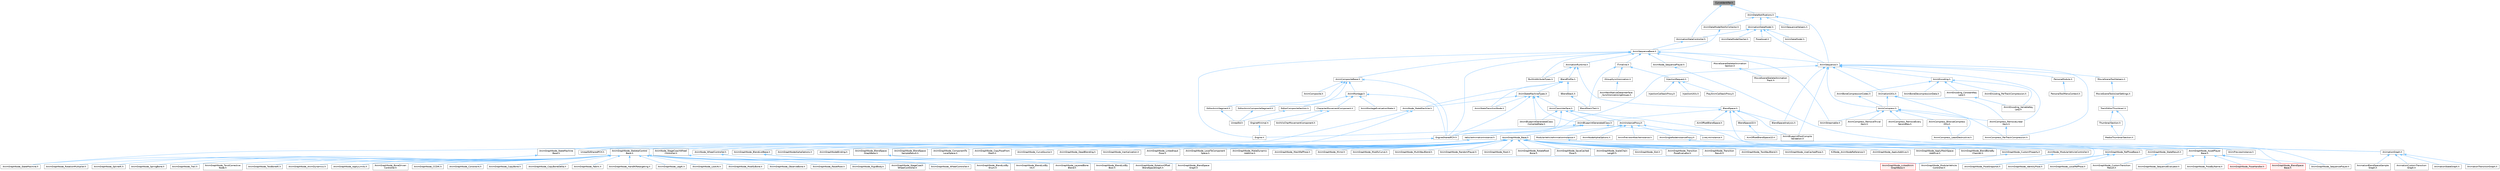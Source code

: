 digraph "CurveIdentifier.h"
{
 // INTERACTIVE_SVG=YES
 // LATEX_PDF_SIZE
  bgcolor="transparent";
  edge [fontname=Helvetica,fontsize=10,labelfontname=Helvetica,labelfontsize=10];
  node [fontname=Helvetica,fontsize=10,shape=box,height=0.2,width=0.4];
  Node1 [id="Node000001",label="CurveIdentifier.h",height=0.2,width=0.4,color="gray40", fillcolor="grey60", style="filled", fontcolor="black",tooltip=" "];
  Node1 -> Node2 [id="edge1_Node000001_Node000002",dir="back",color="steelblue1",style="solid",tooltip=" "];
  Node2 [id="Node000002",label="AnimDataNotifications.h",height=0.2,width=0.4,color="grey40", fillcolor="white", style="filled",URL="$df/dfa/AnimDataNotifications_8h.html",tooltip=" "];
  Node2 -> Node3 [id="edge2_Node000002_Node000003",dir="back",color="steelblue1",style="solid",tooltip=" "];
  Node3 [id="Node000003",label="AnimDataModelNotifyCollector.h",height=0.2,width=0.4,color="grey40", fillcolor="white", style="filled",URL="$dc/d99/AnimDataModelNotifyCollector_8h.html",tooltip=" "];
  Node3 -> Node4 [id="edge3_Node000003_Node000004",dir="back",color="steelblue1",style="solid",tooltip=" "];
  Node4 [id="Node000004",label="AnimSequenceBase.h",height=0.2,width=0.4,color="grey40", fillcolor="white", style="filled",URL="$db/d58/AnimSequenceBase_8h.html",tooltip=" "];
  Node4 -> Node5 [id="edge4_Node000004_Node000005",dir="back",color="steelblue1",style="solid",tooltip=" "];
  Node5 [id="Node000005",label="AnimCompositeBase.h",height=0.2,width=0.4,color="grey40", fillcolor="white", style="filled",URL="$de/dc9/AnimCompositeBase_8h.html",tooltip=" "];
  Node5 -> Node6 [id="edge5_Node000005_Node000006",dir="back",color="steelblue1",style="solid",tooltip=" "];
  Node6 [id="Node000006",label="AnimComposite.h",height=0.2,width=0.4,color="grey40", fillcolor="white", style="filled",URL="$d9/d4e/AnimComposite_8h.html",tooltip=" "];
  Node5 -> Node7 [id="edge6_Node000005_Node000007",dir="back",color="steelblue1",style="solid",tooltip=" "];
  Node7 [id="Node000007",label="AnimMontage.h",height=0.2,width=0.4,color="grey40", fillcolor="white", style="filled",URL="$d2/da0/AnimMontage_8h.html",tooltip=" "];
  Node7 -> Node8 [id="edge7_Node000007_Node000008",dir="back",color="steelblue1",style="solid",tooltip=" "];
  Node8 [id="Node000008",label="AnimMontageEvaluationState.h",height=0.2,width=0.4,color="grey40", fillcolor="white", style="filled",URL="$df/d9b/AnimMontageEvaluationState_8h.html",tooltip=" "];
  Node7 -> Node9 [id="edge8_Node000007_Node000009",dir="back",color="steelblue1",style="solid",tooltip=" "];
  Node9 [id="Node000009",label="CharacterMovementComponent.h",height=0.2,width=0.4,color="grey40", fillcolor="white", style="filled",URL="$d8/d84/CharacterMovementComponent_8h.html",tooltip=" "];
  Node9 -> Node10 [id="edge9_Node000009_Node000010",dir="back",color="steelblue1",style="solid",tooltip=" "];
  Node10 [id="Node000010",label="ArchVisCharMovementComponent.h",height=0.2,width=0.4,color="grey40", fillcolor="white", style="filled",URL="$db/dfd/ArchVisCharMovementComponent_8h.html",tooltip=" "];
  Node9 -> Node11 [id="edge10_Node000009_Node000011",dir="back",color="steelblue1",style="solid",tooltip=" "];
  Node11 [id="Node000011",label="EngineMinimal.h",height=0.2,width=0.4,color="grey40", fillcolor="white", style="filled",URL="$d0/d2c/EngineMinimal_8h.html",tooltip=" "];
  Node11 -> Node12 [id="edge11_Node000011_Node000012",dir="back",color="steelblue1",style="solid",tooltip=" "];
  Node12 [id="Node000012",label="Engine.h",height=0.2,width=0.4,color="grey40", fillcolor="white", style="filled",URL="$d1/d34/Public_2Engine_8h.html",tooltip=" "];
  Node7 -> Node13 [id="edge12_Node000007_Node000013",dir="back",color="steelblue1",style="solid",tooltip=" "];
  Node13 [id="Node000013",label="EditorCompositeSection.h",height=0.2,width=0.4,color="grey40", fillcolor="white", style="filled",URL="$d6/d7f/EditorCompositeSection_8h.html",tooltip=" "];
  Node13 -> Node14 [id="edge13_Node000013_Node000014",dir="back",color="steelblue1",style="solid",tooltip=" "];
  Node14 [id="Node000014",label="UnrealEd.h",height=0.2,width=0.4,color="grey40", fillcolor="white", style="filled",URL="$d2/d5f/UnrealEd_8h.html",tooltip=" "];
  Node7 -> Node15 [id="edge14_Node000007_Node000015",dir="back",color="steelblue1",style="solid",tooltip=" "];
  Node15 [id="Node000015",label="EngineSharedPCH.h",height=0.2,width=0.4,color="grey40", fillcolor="white", style="filled",URL="$dc/dbb/EngineSharedPCH_8h.html",tooltip=" "];
  Node15 -> Node16 [id="edge15_Node000015_Node000016",dir="back",color="steelblue1",style="solid",tooltip=" "];
  Node16 [id="Node000016",label="UnrealEdSharedPCH.h",height=0.2,width=0.4,color="grey40", fillcolor="white", style="filled",URL="$d1/de6/UnrealEdSharedPCH_8h.html",tooltip=" "];
  Node5 -> Node17 [id="edge16_Node000005_Node000017",dir="back",color="steelblue1",style="solid",tooltip=" "];
  Node17 [id="Node000017",label="EditorAnimCompositeSegment.h",height=0.2,width=0.4,color="grey40", fillcolor="white", style="filled",URL="$d1/d66/EditorAnimCompositeSegment_8h.html",tooltip=" "];
  Node17 -> Node14 [id="edge17_Node000017_Node000014",dir="back",color="steelblue1",style="solid",tooltip=" "];
  Node5 -> Node18 [id="edge18_Node000005_Node000018",dir="back",color="steelblue1",style="solid",tooltip=" "];
  Node18 [id="Node000018",label="EditorAnimSegment.h",height=0.2,width=0.4,color="grey40", fillcolor="white", style="filled",URL="$d1/d6d/EditorAnimSegment_8h.html",tooltip=" "];
  Node18 -> Node14 [id="edge19_Node000018_Node000014",dir="back",color="steelblue1",style="solid",tooltip=" "];
  Node5 -> Node15 [id="edge20_Node000005_Node000015",dir="back",color="steelblue1",style="solid",tooltip=" "];
  Node4 -> Node19 [id="edge21_Node000004_Node000019",dir="back",color="steelblue1",style="solid",tooltip=" "];
  Node19 [id="Node000019",label="AnimNode_SequencePlayer.h",height=0.2,width=0.4,color="grey40", fillcolor="white", style="filled",URL="$d6/d7e/AnimNode__SequencePlayer_8h.html",tooltip=" "];
  Node19 -> Node20 [id="edge22_Node000019_Node000020",dir="back",color="steelblue1",style="solid",tooltip=" "];
  Node20 [id="Node000020",label="AnimGraphNode_SequencePlayer.h",height=0.2,width=0.4,color="grey40", fillcolor="white", style="filled",URL="$d2/d91/AnimGraphNode__SequencePlayer_8h.html",tooltip=" "];
  Node4 -> Node21 [id="edge23_Node000004_Node000021",dir="back",color="steelblue1",style="solid",tooltip=" "];
  Node21 [id="Node000021",label="AnimSequence.h",height=0.2,width=0.4,color="grey40", fillcolor="white", style="filled",URL="$d0/d8a/AnimSequence_8h.html",tooltip=" "];
  Node21 -> Node22 [id="edge24_Node000021_Node000022",dir="back",color="steelblue1",style="solid",tooltip=" "];
  Node22 [id="Node000022",label="AnimBlueprintPostCompile\lValidation.h",height=0.2,width=0.4,color="grey40", fillcolor="white", style="filled",URL="$de/d1b/AnimBlueprintPostCompileValidation_8h.html",tooltip=" "];
  Node21 -> Node23 [id="edge25_Node000021_Node000023",dir="back",color="steelblue1",style="solid",tooltip=" "];
  Node23 [id="Node000023",label="AnimCompress.h",height=0.2,width=0.4,color="grey40", fillcolor="white", style="filled",URL="$dd/d6d/AnimCompress_8h.html",tooltip=" "];
  Node23 -> Node24 [id="edge26_Node000023_Node000024",dir="back",color="steelblue1",style="solid",tooltip=" "];
  Node24 [id="Node000024",label="AnimCompress_BitwiseCompress\lOnly.h",height=0.2,width=0.4,color="grey40", fillcolor="white", style="filled",URL="$df/dd5/AnimCompress__BitwiseCompressOnly_8h.html",tooltip=" "];
  Node24 -> Node25 [id="edge27_Node000024_Node000025",dir="back",color="steelblue1",style="solid",tooltip=" "];
  Node25 [id="Node000025",label="AnimCompress_LeastDestructive.h",height=0.2,width=0.4,color="grey40", fillcolor="white", style="filled",URL="$da/d93/AnimCompress__LeastDestructive_8h.html",tooltip=" "];
  Node23 -> Node25 [id="edge28_Node000023_Node000025",dir="back",color="steelblue1",style="solid",tooltip=" "];
  Node23 -> Node26 [id="edge29_Node000023_Node000026",dir="back",color="steelblue1",style="solid",tooltip=" "];
  Node26 [id="Node000026",label="AnimCompress_RemoveEvery\lSecondKey.h",height=0.2,width=0.4,color="grey40", fillcolor="white", style="filled",URL="$d6/dc2/AnimCompress__RemoveEverySecondKey_8h.html",tooltip=" "];
  Node23 -> Node27 [id="edge30_Node000023_Node000027",dir="back",color="steelblue1",style="solid",tooltip=" "];
  Node27 [id="Node000027",label="AnimCompress_RemoveLinear\lKeys.h",height=0.2,width=0.4,color="grey40", fillcolor="white", style="filled",URL="$d1/d0a/AnimCompress__RemoveLinearKeys_8h.html",tooltip=" "];
  Node27 -> Node28 [id="edge31_Node000027_Node000028",dir="back",color="steelblue1",style="solid",tooltip=" "];
  Node28 [id="Node000028",label="AnimCompress_PerTrackCompression.h",height=0.2,width=0.4,color="grey40", fillcolor="white", style="filled",URL="$d1/d22/AnimCompress__PerTrackCompression_8h.html",tooltip=" "];
  Node23 -> Node29 [id="edge32_Node000023_Node000029",dir="back",color="steelblue1",style="solid",tooltip=" "];
  Node29 [id="Node000029",label="AnimCompress_RemoveTrivial\lKeys.h",height=0.2,width=0.4,color="grey40", fillcolor="white", style="filled",URL="$d0/d60/AnimCompress__RemoveTrivialKeys_8h.html",tooltip=" "];
  Node23 -> Node30 [id="edge33_Node000023_Node000030",dir="back",color="steelblue1",style="solid",tooltip=" "];
  Node30 [id="Node000030",label="AnimStreamable.h",height=0.2,width=0.4,color="grey40", fillcolor="white", style="filled",URL="$d1/d46/AnimStreamable_8h.html",tooltip=" "];
  Node21 -> Node28 [id="edge34_Node000021_Node000028",dir="back",color="steelblue1",style="solid",tooltip=" "];
  Node21 -> Node27 [id="edge35_Node000021_Node000027",dir="back",color="steelblue1",style="solid",tooltip=" "];
  Node21 -> Node31 [id="edge36_Node000021_Node000031",dir="back",color="steelblue1",style="solid",tooltip=" "];
  Node31 [id="Node000031",label="AnimEncoding.h",height=0.2,width=0.4,color="grey40", fillcolor="white", style="filled",URL="$d9/dfd/AnimEncoding_8h.html",tooltip=" "];
  Node31 -> Node32 [id="edge37_Node000031_Node000032",dir="back",color="steelblue1",style="solid",tooltip=" "];
  Node32 [id="Node000032",label="AnimBoneCompressionCodec.h",height=0.2,width=0.4,color="grey40", fillcolor="white", style="filled",URL="$dd/dc3/AnimBoneCompressionCodec_8h.html",tooltip=" "];
  Node32 -> Node23 [id="edge38_Node000032_Node000023",dir="back",color="steelblue1",style="solid",tooltip=" "];
  Node31 -> Node33 [id="edge39_Node000031_Node000033",dir="back",color="steelblue1",style="solid",tooltip=" "];
  Node33 [id="Node000033",label="AnimBoneDecompressionData.h",height=0.2,width=0.4,color="grey40", fillcolor="white", style="filled",URL="$d9/d92/AnimBoneDecompressionData_8h.html",tooltip=" "];
  Node31 -> Node34 [id="edge40_Node000031_Node000034",dir="back",color="steelblue1",style="solid",tooltip=" "];
  Node34 [id="Node000034",label="AnimEncoding_ConstantKey\lLerp.h",height=0.2,width=0.4,color="grey40", fillcolor="white", style="filled",URL="$d8/d74/AnimEncoding__ConstantKeyLerp_8h.html",tooltip=" "];
  Node34 -> Node35 [id="edge41_Node000034_Node000035",dir="back",color="steelblue1",style="solid",tooltip=" "];
  Node35 [id="Node000035",label="AnimEncoding_VariableKey\lLerp.h",height=0.2,width=0.4,color="grey40", fillcolor="white", style="filled",URL="$d7/d4b/AnimEncoding__VariableKeyLerp_8h.html",tooltip=" "];
  Node31 -> Node36 [id="edge42_Node000031_Node000036",dir="back",color="steelblue1",style="solid",tooltip=" "];
  Node36 [id="Node000036",label="AnimEncoding_PerTrackCompression.h",height=0.2,width=0.4,color="grey40", fillcolor="white", style="filled",URL="$dc/d27/AnimEncoding__PerTrackCompression_8h.html",tooltip=" "];
  Node31 -> Node35 [id="edge43_Node000031_Node000035",dir="back",color="steelblue1",style="solid",tooltip=" "];
  Node21 -> Node37 [id="edge44_Node000021_Node000037",dir="back",color="steelblue1",style="solid",tooltip=" "];
  Node37 [id="Node000037",label="AnimationUtils.h",height=0.2,width=0.4,color="grey40", fillcolor="white", style="filled",URL="$d6/db6/AnimationUtils_8h.html",tooltip=" "];
  Node37 -> Node23 [id="edge45_Node000037_Node000023",dir="back",color="steelblue1",style="solid",tooltip=" "];
  Node37 -> Node28 [id="edge46_Node000037_Node000028",dir="back",color="steelblue1",style="solid",tooltip=" "];
  Node37 -> Node27 [id="edge47_Node000037_Node000027",dir="back",color="steelblue1",style="solid",tooltip=" "];
  Node21 -> Node38 [id="edge48_Node000021_Node000038",dir="back",color="steelblue1",style="solid",tooltip=" "];
  Node38 [id="Node000038",label="BlendSpaceAnalysis.h",height=0.2,width=0.4,color="grey40", fillcolor="white", style="filled",URL="$d7/daf/BlendSpaceAnalysis_8h.html",tooltip=" "];
  Node21 -> Node15 [id="edge49_Node000021_Node000015",dir="back",color="steelblue1",style="solid",tooltip=" "];
  Node21 -> Node39 [id="edge50_Node000021_Node000039",dir="back",color="steelblue1",style="solid",tooltip=" "];
  Node39 [id="Node000039",label="MovieSceneToolHelpers.h",height=0.2,width=0.4,color="grey40", fillcolor="white", style="filled",URL="$d4/d0e/MovieSceneToolHelpers_8h.html",tooltip=" "];
  Node39 -> Node40 [id="edge51_Node000039_Node000040",dir="back",color="steelblue1",style="solid",tooltip=" "];
  Node40 [id="Node000040",label="MovieSceneToolsUserSettings.h",height=0.2,width=0.4,color="grey40", fillcolor="white", style="filled",URL="$d5/dab/MovieSceneToolsUserSettings_8h.html",tooltip=" "];
  Node40 -> Node41 [id="edge52_Node000040_Node000041",dir="back",color="steelblue1",style="solid",tooltip=" "];
  Node41 [id="Node000041",label="TrackEditorThumbnail.h",height=0.2,width=0.4,color="grey40", fillcolor="white", style="filled",URL="$d6/d44/TrackEditorThumbnail_8h.html",tooltip=" "];
  Node41 -> Node42 [id="edge53_Node000041_Node000042",dir="back",color="steelblue1",style="solid",tooltip=" "];
  Node42 [id="Node000042",label="MediaThumbnailSection.h",height=0.2,width=0.4,color="grey40", fillcolor="white", style="filled",URL="$d8/dfe/MediaThumbnailSection_8h.html",tooltip=" "];
  Node41 -> Node43 [id="edge54_Node000041_Node000043",dir="back",color="steelblue1",style="solid",tooltip=" "];
  Node43 [id="Node000043",label="ThumbnailSection.h",height=0.2,width=0.4,color="grey40", fillcolor="white", style="filled",URL="$de/daf/ThumbnailSection_8h.html",tooltip=" "];
  Node43 -> Node42 [id="edge55_Node000043_Node000042",dir="back",color="steelblue1",style="solid",tooltip=" "];
  Node21 -> Node44 [id="edge56_Node000021_Node000044",dir="back",color="steelblue1",style="solid",tooltip=" "];
  Node44 [id="Node000044",label="PersonaModule.h",height=0.2,width=0.4,color="grey40", fillcolor="white", style="filled",URL="$de/d74/PersonaModule_8h.html",tooltip=" "];
  Node44 -> Node45 [id="edge57_Node000044_Node000045",dir="back",color="steelblue1",style="solid",tooltip=" "];
  Node45 [id="Node000045",label="PersonaToolMenuContext.h",height=0.2,width=0.4,color="grey40", fillcolor="white", style="filled",URL="$d6/d6c/PersonaToolMenuContext_8h.html",tooltip=" "];
  Node4 -> Node30 [id="edge58_Node000004_Node000030",dir="back",color="steelblue1",style="solid",tooltip=" "];
  Node4 -> Node46 [id="edge59_Node000004_Node000046",dir="back",color="steelblue1",style="solid",tooltip=" "];
  Node46 [id="Node000046",label="AnimationRuntime.h",height=0.2,width=0.4,color="grey40", fillcolor="white", style="filled",URL="$da/d93/AnimationRuntime_8h.html",tooltip=" "];
  Node46 -> Node47 [id="edge60_Node000046_Node000047",dir="back",color="steelblue1",style="solid",tooltip=" "];
  Node47 [id="Node000047",label="BlendProfile.h",height=0.2,width=0.4,color="grey40", fillcolor="white", style="filled",URL="$d6/d9c/BlendProfile_8h.html",tooltip=" "];
  Node47 -> Node48 [id="edge61_Node000047_Node000048",dir="back",color="steelblue1",style="solid",tooltip=" "];
  Node48 [id="Node000048",label="AnimNode_StateMachine.h",height=0.2,width=0.4,color="grey40", fillcolor="white", style="filled",URL="$df/d8f/AnimNode__StateMachine_8h.html",tooltip=" "];
  Node48 -> Node49 [id="edge62_Node000048_Node000049",dir="back",color="steelblue1",style="solid",tooltip=" "];
  Node49 [id="Node000049",label="AnimGraphNode_StateMachine.h",height=0.2,width=0.4,color="grey40", fillcolor="white", style="filled",URL="$d9/d4d/AnimGraphNode__StateMachine_8h.html",tooltip=" "];
  Node48 -> Node50 [id="edge63_Node000048_Node000050",dir="back",color="steelblue1",style="solid",tooltip=" "];
  Node50 [id="Node000050",label="AnimGraphNode_StateMachine\lBase.h",height=0.2,width=0.4,color="grey40", fillcolor="white", style="filled",URL="$dc/d11/AnimGraphNode__StateMachineBase_8h.html",tooltip=" "];
  Node50 -> Node49 [id="edge64_Node000050_Node000049",dir="back",color="steelblue1",style="solid",tooltip=" "];
  Node47 -> Node51 [id="edge65_Node000047_Node000051",dir="back",color="steelblue1",style="solid",tooltip=" "];
  Node51 [id="Node000051",label="AnimStateMachineTypes.h",height=0.2,width=0.4,color="grey40", fillcolor="white", style="filled",URL="$d2/dc8/AnimStateMachineTypes_8h.html",tooltip=" "];
  Node51 -> Node52 [id="edge66_Node000051_Node000052",dir="back",color="steelblue1",style="solid",tooltip=" "];
  Node52 [id="Node000052",label="AnimBlueprintGeneratedClass.h",height=0.2,width=0.4,color="grey40", fillcolor="white", style="filled",URL="$dc/d81/AnimBlueprintGeneratedClass_8h.html",tooltip=" "];
  Node52 -> Node22 [id="edge67_Node000052_Node000022",dir="back",color="steelblue1",style="solid",tooltip=" "];
  Node52 -> Node53 [id="edge68_Node000052_Node000053",dir="back",color="steelblue1",style="solid",tooltip=" "];
  Node53 [id="Node000053",label="AnimGraphNode_Base.h",height=0.2,width=0.4,color="grey40", fillcolor="white", style="filled",URL="$d0/dfb/AnimGraphNode__Base_8h.html",tooltip=" "];
  Node53 -> Node54 [id="edge69_Node000053_Node000054",dir="back",color="steelblue1",style="solid",tooltip=" "];
  Node54 [id="Node000054",label="AnimGraphNodeAlphaOptions.h",height=0.2,width=0.4,color="grey40", fillcolor="white", style="filled",URL="$d6/df6/AnimGraphNodeAlphaOptions_8h.html",tooltip=" "];
  Node53 -> Node55 [id="edge70_Node000053_Node000055",dir="back",color="steelblue1",style="solid",tooltip=" "];
  Node55 [id="Node000055",label="AnimGraphNodeBinding.h",height=0.2,width=0.4,color="grey40", fillcolor="white", style="filled",URL="$d6/d3b/AnimGraphNodeBinding_8h.html",tooltip=" "];
  Node53 -> Node56 [id="edge71_Node000053_Node000056",dir="back",color="steelblue1",style="solid",tooltip=" "];
  Node56 [id="Node000056",label="AnimGraphNode_ApplyAdditive.h",height=0.2,width=0.4,color="grey40", fillcolor="white", style="filled",URL="$da/d67/AnimGraphNode__ApplyAdditive_8h.html",tooltip=" "];
  Node53 -> Node57 [id="edge72_Node000053_Node000057",dir="back",color="steelblue1",style="solid",tooltip=" "];
  Node57 [id="Node000057",label="AnimGraphNode_ApplyMeshSpace\lAdditive.h",height=0.2,width=0.4,color="grey40", fillcolor="white", style="filled",URL="$dd/dc4/AnimGraphNode__ApplyMeshSpaceAdditive_8h.html",tooltip=" "];
  Node53 -> Node58 [id="edge73_Node000053_Node000058",dir="back",color="steelblue1",style="solid",tooltip=" "];
  Node58 [id="Node000058",label="AnimGraphNode_AssetPlayer\lBase.h",height=0.2,width=0.4,color="grey40", fillcolor="white", style="filled",URL="$d1/d4f/AnimGraphNode__AssetPlayerBase_8h.html",tooltip=" "];
  Node58 -> Node59 [id="edge74_Node000058_Node000059",dir="back",color="steelblue1",style="solid",tooltip=" "];
  Node59 [id="Node000059",label="AnimGraphNode_BlendSpace\lBase.h",height=0.2,width=0.4,color="red", fillcolor="#FFF0F0", style="filled",URL="$d7/d6d/AnimGraphNode__BlendSpaceBase_8h.html",tooltip=" "];
  Node58 -> Node64 [id="edge75_Node000058_Node000064",dir="back",color="steelblue1",style="solid",tooltip=" "];
  Node64 [id="Node000064",label="AnimGraphNode_PoseByName.h",height=0.2,width=0.4,color="grey40", fillcolor="white", style="filled",URL="$d7/d02/AnimGraphNode__PoseByName_8h.html",tooltip=" "];
  Node58 -> Node65 [id="edge76_Node000058_Node000065",dir="back",color="steelblue1",style="solid",tooltip=" "];
  Node65 [id="Node000065",label="AnimGraphNode_PoseHandler.h",height=0.2,width=0.4,color="red", fillcolor="#FFF0F0", style="filled",URL="$df/dfb/AnimGraphNode__PoseHandler_8h.html",tooltip=" "];
  Node58 -> Node68 [id="edge77_Node000058_Node000068",dir="back",color="steelblue1",style="solid",tooltip=" "];
  Node68 [id="Node000068",label="AnimGraphNode_SequenceEvaluator.h",height=0.2,width=0.4,color="grey40", fillcolor="white", style="filled",URL="$d1/d1c/AnimGraphNode__SequenceEvaluator_8h.html",tooltip=" "];
  Node58 -> Node20 [id="edge78_Node000058_Node000020",dir="back",color="steelblue1",style="solid",tooltip=" "];
  Node53 -> Node69 [id="edge79_Node000053_Node000069",dir="back",color="steelblue1",style="solid",tooltip=" "];
  Node69 [id="Node000069",label="AnimGraphNode_BlendBoneBy\lChannel.h",height=0.2,width=0.4,color="grey40", fillcolor="white", style="filled",URL="$de/da9/AnimGraphNode__BlendBoneByChannel_8h.html",tooltip=" "];
  Node53 -> Node70 [id="edge80_Node000053_Node000070",dir="back",color="steelblue1",style="solid",tooltip=" "];
  Node70 [id="Node000070",label="AnimGraphNode_BlendListBase.h",height=0.2,width=0.4,color="grey40", fillcolor="white", style="filled",URL="$d7/d20/AnimGraphNode__BlendListBase_8h.html",tooltip=" "];
  Node70 -> Node71 [id="edge81_Node000070_Node000071",dir="back",color="steelblue1",style="solid",tooltip=" "];
  Node71 [id="Node000071",label="AnimGraphNode_BlendListBy\lBool.h",height=0.2,width=0.4,color="grey40", fillcolor="white", style="filled",URL="$d9/d9d/AnimGraphNode__BlendListByBool_8h.html",tooltip=" "];
  Node70 -> Node72 [id="edge82_Node000070_Node000072",dir="back",color="steelblue1",style="solid",tooltip=" "];
  Node72 [id="Node000072",label="AnimGraphNode_BlendListBy\lEnum.h",height=0.2,width=0.4,color="grey40", fillcolor="white", style="filled",URL="$de/d60/AnimGraphNode__BlendListByEnum_8h.html",tooltip=" "];
  Node70 -> Node73 [id="edge83_Node000070_Node000073",dir="back",color="steelblue1",style="solid",tooltip=" "];
  Node73 [id="Node000073",label="AnimGraphNode_BlendListBy\lInt.h",height=0.2,width=0.4,color="grey40", fillcolor="white", style="filled",URL="$dc/df2/AnimGraphNode__BlendListByInt_8h.html",tooltip=" "];
  Node70 -> Node74 [id="edge84_Node000070_Node000074",dir="back",color="steelblue1",style="solid",tooltip=" "];
  Node74 [id="Node000074",label="AnimGraphNode_LayeredBone\lBlend.h",height=0.2,width=0.4,color="grey40", fillcolor="white", style="filled",URL="$d2/d01/AnimGraphNode__LayeredBoneBlend_8h.html",tooltip=" "];
  Node53 -> Node75 [id="edge85_Node000053_Node000075",dir="back",color="steelblue1",style="solid",tooltip=" "];
  Node75 [id="Node000075",label="AnimGraphNode_BlendSpace\lGraphBase.h",height=0.2,width=0.4,color="grey40", fillcolor="white", style="filled",URL="$d6/d44/AnimGraphNode__BlendSpaceGraphBase_8h.html",tooltip=" "];
  Node75 -> Node76 [id="edge86_Node000075_Node000076",dir="back",color="steelblue1",style="solid",tooltip=" "];
  Node76 [id="Node000076",label="AnimGraphNode_BlendSpace\lGraph.h",height=0.2,width=0.4,color="grey40", fillcolor="white", style="filled",URL="$d7/d81/AnimGraphNode__BlendSpaceGraph_8h.html",tooltip=" "];
  Node75 -> Node77 [id="edge87_Node000075_Node000077",dir="back",color="steelblue1",style="solid",tooltip=" "];
  Node77 [id="Node000077",label="AnimGraphNode_RotationOffset\lBlendSpaceGraph.h",height=0.2,width=0.4,color="grey40", fillcolor="white", style="filled",URL="$d0/d4c/AnimGraphNode__RotationOffsetBlendSpaceGraph_8h.html",tooltip=" "];
  Node53 -> Node78 [id="edge88_Node000053_Node000078",dir="back",color="steelblue1",style="solid",tooltip=" "];
  Node78 [id="Node000078",label="AnimGraphNode_BlendSpace\lSampleResult.h",height=0.2,width=0.4,color="grey40", fillcolor="white", style="filled",URL="$de/df8/AnimGraphNode__BlendSpaceSampleResult_8h.html",tooltip=" "];
  Node53 -> Node79 [id="edge89_Node000053_Node000079",dir="back",color="steelblue1",style="solid",tooltip=" "];
  Node79 [id="Node000079",label="AnimGraphNode_ComponentTo\lLocalSpace.h",height=0.2,width=0.4,color="grey40", fillcolor="white", style="filled",URL="$d1/d3f/AnimGraphNode__ComponentToLocalSpace_8h.html",tooltip=" "];
  Node53 -> Node80 [id="edge90_Node000053_Node000080",dir="back",color="steelblue1",style="solid",tooltip=" "];
  Node80 [id="Node000080",label="AnimGraphNode_CopyPoseFrom\lMesh.h",height=0.2,width=0.4,color="grey40", fillcolor="white", style="filled",URL="$d6/d71/AnimGraphNode__CopyPoseFromMesh_8h.html",tooltip=" "];
  Node53 -> Node81 [id="edge91_Node000053_Node000081",dir="back",color="steelblue1",style="solid",tooltip=" "];
  Node81 [id="Node000081",label="AnimGraphNode_CurveSource.h",height=0.2,width=0.4,color="grey40", fillcolor="white", style="filled",URL="$dc/de5/AnimGraphNode__CurveSource_8h.html",tooltip=" "];
  Node53 -> Node82 [id="edge92_Node000053_Node000082",dir="back",color="steelblue1",style="solid",tooltip=" "];
  Node82 [id="Node000082",label="AnimGraphNode_CustomProperty.h",height=0.2,width=0.4,color="grey40", fillcolor="white", style="filled",URL="$d8/d3f/AnimGraphNode__CustomProperty_8h.html",tooltip=" "];
  Node82 -> Node83 [id="edge93_Node000082_Node000083",dir="back",color="steelblue1",style="solid",tooltip=" "];
  Node83 [id="Node000083",label="AnimGraphNode_LinkedAnim\lGraphBase.h",height=0.2,width=0.4,color="red", fillcolor="#FFF0F0", style="filled",URL="$d5/de1/AnimGraphNode__LinkedAnimGraphBase_8h.html",tooltip=" "];
  Node53 -> Node86 [id="edge94_Node000053_Node000086",dir="back",color="steelblue1",style="solid",tooltip=" "];
  Node86 [id="Node000086",label="AnimGraphNode_DeadBlending.h",height=0.2,width=0.4,color="grey40", fillcolor="white", style="filled",URL="$d8/d73/AnimGraphNode__DeadBlending_8h.html",tooltip=" "];
  Node53 -> Node87 [id="edge95_Node000053_Node000087",dir="back",color="steelblue1",style="solid",tooltip=" "];
  Node87 [id="Node000087",label="AnimGraphNode_Inertialization.h",height=0.2,width=0.4,color="grey40", fillcolor="white", style="filled",URL="$d7/d66/AnimGraphNode__Inertialization_8h.html",tooltip=" "];
  Node53 -> Node88 [id="edge96_Node000053_Node000088",dir="back",color="steelblue1",style="solid",tooltip=" "];
  Node88 [id="Node000088",label="AnimGraphNode_LinkedInput\lPose.h",height=0.2,width=0.4,color="grey40", fillcolor="white", style="filled",URL="$d7/d8c/AnimGraphNode__LinkedInputPose_8h.html",tooltip=" "];
  Node53 -> Node89 [id="edge97_Node000053_Node000089",dir="back",color="steelblue1",style="solid",tooltip=" "];
  Node89 [id="Node000089",label="AnimGraphNode_LocalToComponent\lSpace.h",height=0.2,width=0.4,color="grey40", fillcolor="white", style="filled",URL="$d6/d01/AnimGraphNode__LocalToComponentSpace_8h.html",tooltip=" "];
  Node53 -> Node90 [id="edge98_Node000053_Node000090",dir="back",color="steelblue1",style="solid",tooltip=" "];
  Node90 [id="Node000090",label="AnimGraphNode_MakeDynamic\lAdditive.h",height=0.2,width=0.4,color="grey40", fillcolor="white", style="filled",URL="$d4/dc9/AnimGraphNode__MakeDynamicAdditive_8h.html",tooltip=" "];
  Node53 -> Node91 [id="edge99_Node000053_Node000091",dir="back",color="steelblue1",style="solid",tooltip=" "];
  Node91 [id="Node000091",label="AnimGraphNode_MeshRefPose.h",height=0.2,width=0.4,color="grey40", fillcolor="white", style="filled",URL="$d3/d58/AnimGraphNode__MeshRefPose_8h.html",tooltip=" "];
  Node53 -> Node92 [id="edge100_Node000053_Node000092",dir="back",color="steelblue1",style="solid",tooltip=" "];
  Node92 [id="Node000092",label="AnimGraphNode_Mirror.h",height=0.2,width=0.4,color="grey40", fillcolor="white", style="filled",URL="$de/d96/AnimGraphNode__Mirror_8h.html",tooltip=" "];
  Node53 -> Node93 [id="edge101_Node000053_Node000093",dir="back",color="steelblue1",style="solid",tooltip=" "];
  Node93 [id="Node000093",label="AnimGraphNode_ModifyCurve.h",height=0.2,width=0.4,color="grey40", fillcolor="white", style="filled",URL="$d5/d09/AnimGraphNode__ModifyCurve_8h.html",tooltip=" "];
  Node53 -> Node94 [id="edge102_Node000053_Node000094",dir="back",color="steelblue1",style="solid",tooltip=" "];
  Node94 [id="Node000094",label="AnimGraphNode_MultiWayBlend.h",height=0.2,width=0.4,color="grey40", fillcolor="white", style="filled",URL="$dd/dcb/AnimGraphNode__MultiWayBlend_8h.html",tooltip=" "];
  Node53 -> Node95 [id="edge103_Node000053_Node000095",dir="back",color="steelblue1",style="solid",tooltip=" "];
  Node95 [id="Node000095",label="AnimGraphNode_PoseSnapshot.h",height=0.2,width=0.4,color="grey40", fillcolor="white", style="filled",URL="$d1/d92/AnimGraphNode__PoseSnapshot_8h.html",tooltip=" "];
  Node53 -> Node96 [id="edge104_Node000053_Node000096",dir="back",color="steelblue1",style="solid",tooltip=" "];
  Node96 [id="Node000096",label="AnimGraphNode_RandomPlayer.h",height=0.2,width=0.4,color="grey40", fillcolor="white", style="filled",URL="$dc/d48/AnimGraphNode__RandomPlayer_8h.html",tooltip=" "];
  Node53 -> Node97 [id="edge105_Node000053_Node000097",dir="back",color="steelblue1",style="solid",tooltip=" "];
  Node97 [id="Node000097",label="AnimGraphNode_RefPoseBase.h",height=0.2,width=0.4,color="grey40", fillcolor="white", style="filled",URL="$d8/d34/AnimGraphNode__RefPoseBase_8h.html",tooltip=" "];
  Node97 -> Node98 [id="edge106_Node000097_Node000098",dir="back",color="steelblue1",style="solid",tooltip=" "];
  Node98 [id="Node000098",label="AnimGraphNode_IdentityPose.h",height=0.2,width=0.4,color="grey40", fillcolor="white", style="filled",URL="$d8/dac/AnimGraphNode__IdentityPose_8h.html",tooltip=" "];
  Node97 -> Node99 [id="edge107_Node000097_Node000099",dir="back",color="steelblue1",style="solid",tooltip=" "];
  Node99 [id="Node000099",label="AnimGraphNode_LocalRefPose.h",height=0.2,width=0.4,color="grey40", fillcolor="white", style="filled",URL="$df/d6f/AnimGraphNode__LocalRefPose_8h.html",tooltip=" "];
  Node97 -> Node95 [id="edge108_Node000097_Node000095",dir="back",color="steelblue1",style="solid",tooltip=" "];
  Node53 -> Node100 [id="edge109_Node000053_Node000100",dir="back",color="steelblue1",style="solid",tooltip=" "];
  Node100 [id="Node000100",label="AnimGraphNode_Root.h",height=0.2,width=0.4,color="grey40", fillcolor="white", style="filled",URL="$d2/d39/AnimGraphNode__Root_8h.html",tooltip=" "];
  Node53 -> Node101 [id="edge110_Node000053_Node000101",dir="back",color="steelblue1",style="solid",tooltip=" "];
  Node101 [id="Node000101",label="AnimGraphNode_RotateRoot\lBone.h",height=0.2,width=0.4,color="grey40", fillcolor="white", style="filled",URL="$d4/de0/AnimGraphNode__RotateRootBone_8h.html",tooltip=" "];
  Node53 -> Node102 [id="edge111_Node000053_Node000102",dir="back",color="steelblue1",style="solid",tooltip=" "];
  Node102 [id="Node000102",label="AnimGraphNode_SaveCached\lPose.h",height=0.2,width=0.4,color="grey40", fillcolor="white", style="filled",URL="$df/d5e/AnimGraphNode__SaveCachedPose_8h.html",tooltip=" "];
  Node53 -> Node103 [id="edge112_Node000053_Node000103",dir="back",color="steelblue1",style="solid",tooltip=" "];
  Node103 [id="Node000103",label="AnimGraphNode_ScaleChain\lLength.h",height=0.2,width=0.4,color="grey40", fillcolor="white", style="filled",URL="$d9/df8/AnimGraphNode__ScaleChainLength_8h.html",tooltip=" "];
  Node53 -> Node104 [id="edge113_Node000053_Node000104",dir="back",color="steelblue1",style="solid",tooltip=" "];
  Node104 [id="Node000104",label="AnimGraphNode_SkeletalControl\lBase.h",height=0.2,width=0.4,color="grey40", fillcolor="white", style="filled",URL="$d9/dff/AnimGraphNode__SkeletalControlBase_8h.html",tooltip=" "];
  Node104 -> Node105 [id="edge114_Node000104_Node000105",dir="back",color="steelblue1",style="solid",tooltip=" "];
  Node105 [id="Node000105",label="AnimGraphNode_AnimDynamics.h",height=0.2,width=0.4,color="grey40", fillcolor="white", style="filled",URL="$da/dc2/AnimGraphNode__AnimDynamics_8h.html",tooltip=" "];
  Node104 -> Node106 [id="edge115_Node000104_Node000106",dir="back",color="steelblue1",style="solid",tooltip=" "];
  Node106 [id="Node000106",label="AnimGraphNode_ApplyLimits.h",height=0.2,width=0.4,color="grey40", fillcolor="white", style="filled",URL="$dc/d36/AnimGraphNode__ApplyLimits_8h.html",tooltip=" "];
  Node104 -> Node107 [id="edge116_Node000104_Node000107",dir="back",color="steelblue1",style="solid",tooltip=" "];
  Node107 [id="Node000107",label="AnimGraphNode_BoneDriven\lController.h",height=0.2,width=0.4,color="grey40", fillcolor="white", style="filled",URL="$df/df3/AnimGraphNode__BoneDrivenController_8h.html",tooltip=" "];
  Node104 -> Node108 [id="edge117_Node000104_Node000108",dir="back",color="steelblue1",style="solid",tooltip=" "];
  Node108 [id="Node000108",label="AnimGraphNode_CCDIK.h",height=0.2,width=0.4,color="grey40", fillcolor="white", style="filled",URL="$df/d0d/AnimGraphNode__CCDIK_8h.html",tooltip=" "];
  Node104 -> Node109 [id="edge118_Node000104_Node000109",dir="back",color="steelblue1",style="solid",tooltip=" "];
  Node109 [id="Node000109",label="AnimGraphNode_Constraint.h",height=0.2,width=0.4,color="grey40", fillcolor="white", style="filled",URL="$d2/d98/AnimGraphNode__Constraint_8h.html",tooltip=" "];
  Node104 -> Node110 [id="edge119_Node000104_Node000110",dir="back",color="steelblue1",style="solid",tooltip=" "];
  Node110 [id="Node000110",label="AnimGraphNode_CopyBone.h",height=0.2,width=0.4,color="grey40", fillcolor="white", style="filled",URL="$dc/de6/AnimGraphNode__CopyBone_8h.html",tooltip=" "];
  Node104 -> Node111 [id="edge120_Node000104_Node000111",dir="back",color="steelblue1",style="solid",tooltip=" "];
  Node111 [id="Node000111",label="AnimGraphNode_CopyBoneDelta.h",height=0.2,width=0.4,color="grey40", fillcolor="white", style="filled",URL="$d8/d60/AnimGraphNode__CopyBoneDelta_8h.html",tooltip=" "];
  Node104 -> Node112 [id="edge121_Node000104_Node000112",dir="back",color="steelblue1",style="solid",tooltip=" "];
  Node112 [id="Node000112",label="AnimGraphNode_Fabrik.h",height=0.2,width=0.4,color="grey40", fillcolor="white", style="filled",URL="$d6/d79/AnimGraphNode__Fabrik_8h.html",tooltip=" "];
  Node104 -> Node113 [id="edge122_Node000104_Node000113",dir="back",color="steelblue1",style="solid",tooltip=" "];
  Node113 [id="Node000113",label="AnimGraphNode_HandIKRetargeting.h",height=0.2,width=0.4,color="grey40", fillcolor="white", style="filled",URL="$dd/dee/AnimGraphNode__HandIKRetargeting_8h.html",tooltip=" "];
  Node104 -> Node114 [id="edge123_Node000104_Node000114",dir="back",color="steelblue1",style="solid",tooltip=" "];
  Node114 [id="Node000114",label="AnimGraphNode_LegIK.h",height=0.2,width=0.4,color="grey40", fillcolor="white", style="filled",URL="$d3/d59/AnimGraphNode__LegIK_8h.html",tooltip=" "];
  Node104 -> Node115 [id="edge124_Node000104_Node000115",dir="back",color="steelblue1",style="solid",tooltip=" "];
  Node115 [id="Node000115",label="AnimGraphNode_LookAt.h",height=0.2,width=0.4,color="grey40", fillcolor="white", style="filled",URL="$dd/de3/AnimGraphNode__LookAt_8h.html",tooltip=" "];
  Node104 -> Node116 [id="edge125_Node000104_Node000116",dir="back",color="steelblue1",style="solid",tooltip=" "];
  Node116 [id="Node000116",label="AnimGraphNode_ModifyBone.h",height=0.2,width=0.4,color="grey40", fillcolor="white", style="filled",URL="$d1/d8e/AnimGraphNode__ModifyBone_8h.html",tooltip=" "];
  Node104 -> Node117 [id="edge126_Node000104_Node000117",dir="back",color="steelblue1",style="solid",tooltip=" "];
  Node117 [id="Node000117",label="AnimGraphNode_ModularVehicle\lController.h",height=0.2,width=0.4,color="grey40", fillcolor="white", style="filled",URL="$d3/d04/AnimGraphNode__ModularVehicleController_8h.html",tooltip=" "];
  Node104 -> Node118 [id="edge127_Node000104_Node000118",dir="back",color="steelblue1",style="solid",tooltip=" "];
  Node118 [id="Node000118",label="AnimGraphNode_ObserveBone.h",height=0.2,width=0.4,color="grey40", fillcolor="white", style="filled",URL="$d0/dcc/AnimGraphNode__ObserveBone_8h.html",tooltip=" "];
  Node104 -> Node119 [id="edge128_Node000104_Node000119",dir="back",color="steelblue1",style="solid",tooltip=" "];
  Node119 [id="Node000119",label="AnimGraphNode_ResetRoot.h",height=0.2,width=0.4,color="grey40", fillcolor="white", style="filled",URL="$dd/da9/AnimGraphNode__ResetRoot_8h.html",tooltip=" "];
  Node104 -> Node120 [id="edge129_Node000104_Node000120",dir="back",color="steelblue1",style="solid",tooltip=" "];
  Node120 [id="Node000120",label="AnimGraphNode_RigidBody.h",height=0.2,width=0.4,color="grey40", fillcolor="white", style="filled",URL="$d0/d05/AnimGraphNode__RigidBody_8h.html",tooltip=" "];
  Node104 -> Node121 [id="edge130_Node000104_Node000121",dir="back",color="steelblue1",style="solid",tooltip=" "];
  Node121 [id="Node000121",label="AnimGraphNode_RotationMultiplier.h",height=0.2,width=0.4,color="grey40", fillcolor="white", style="filled",URL="$d6/d16/AnimGraphNode__RotationMultiplier_8h.html",tooltip=" "];
  Node104 -> Node122 [id="edge131_Node000104_Node000122",dir="back",color="steelblue1",style="solid",tooltip=" "];
  Node122 [id="Node000122",label="AnimGraphNode_SplineIK.h",height=0.2,width=0.4,color="grey40", fillcolor="white", style="filled",URL="$d0/d7e/AnimGraphNode__SplineIK_8h.html",tooltip=" "];
  Node104 -> Node123 [id="edge132_Node000104_Node000123",dir="back",color="steelblue1",style="solid",tooltip=" "];
  Node123 [id="Node000123",label="AnimGraphNode_SpringBone.h",height=0.2,width=0.4,color="grey40", fillcolor="white", style="filled",URL="$dc/d38/AnimGraphNode__SpringBone_8h.html",tooltip=" "];
  Node104 -> Node124 [id="edge133_Node000104_Node000124",dir="back",color="steelblue1",style="solid",tooltip=" "];
  Node124 [id="Node000124",label="AnimGraphNode_StageCoach\lWheelController.h",height=0.2,width=0.4,color="grey40", fillcolor="white", style="filled",URL="$d6/dbe/AnimGraphNode__StageCoachWheelController_8h.html",tooltip=" "];
  Node104 -> Node125 [id="edge134_Node000104_Node000125",dir="back",color="steelblue1",style="solid",tooltip=" "];
  Node125 [id="Node000125",label="AnimGraphNode_Trail.h",height=0.2,width=0.4,color="grey40", fillcolor="white", style="filled",URL="$d4/d5a/AnimGraphNode__Trail_8h.html",tooltip=" "];
  Node104 -> Node126 [id="edge135_Node000104_Node000126",dir="back",color="steelblue1",style="solid",tooltip=" "];
  Node126 [id="Node000126",label="AnimGraphNode_TwistCorrective\lNode.h",height=0.2,width=0.4,color="grey40", fillcolor="white", style="filled",URL="$de/d7f/AnimGraphNode__TwistCorrectiveNode_8h.html",tooltip=" "];
  Node104 -> Node127 [id="edge136_Node000104_Node000127",dir="back",color="steelblue1",style="solid",tooltip=" "];
  Node127 [id="Node000127",label="AnimGraphNode_TwoBoneIK.h",height=0.2,width=0.4,color="grey40", fillcolor="white", style="filled",URL="$d1/dc2/AnimGraphNode__TwoBoneIK_8h.html",tooltip=" "];
  Node104 -> Node128 [id="edge137_Node000104_Node000128",dir="back",color="steelblue1",style="solid",tooltip=" "];
  Node128 [id="Node000128",label="AnimGraphNode_WheelController.h",height=0.2,width=0.4,color="grey40", fillcolor="white", style="filled",URL="$df/de4/AnimGraphNode__WheelController_8h.html",tooltip=" "];
  Node53 -> Node129 [id="edge138_Node000053_Node000129",dir="back",color="steelblue1",style="solid",tooltip=" "];
  Node129 [id="Node000129",label="AnimGraphNode_Slot.h",height=0.2,width=0.4,color="grey40", fillcolor="white", style="filled",URL="$df/d63/AnimGraphNode__Slot_8h.html",tooltip=" "];
  Node53 -> Node50 [id="edge139_Node000053_Node000050",dir="back",color="steelblue1",style="solid",tooltip=" "];
  Node53 -> Node130 [id="edge140_Node000053_Node000130",dir="back",color="steelblue1",style="solid",tooltip=" "];
  Node130 [id="Node000130",label="AnimGraphNode_StateResult.h",height=0.2,width=0.4,color="grey40", fillcolor="white", style="filled",URL="$d3/d7e/AnimGraphNode__StateResult_8h.html",tooltip=" "];
  Node130 -> Node131 [id="edge141_Node000130_Node000131",dir="back",color="steelblue1",style="solid",tooltip=" "];
  Node131 [id="Node000131",label="AnimGraphNode_CustomTransition\lResult.h",height=0.2,width=0.4,color="grey40", fillcolor="white", style="filled",URL="$df/d6e/AnimGraphNode__CustomTransitionResult_8h.html",tooltip=" "];
  Node53 -> Node132 [id="edge142_Node000053_Node000132",dir="back",color="steelblue1",style="solid",tooltip=" "];
  Node132 [id="Node000132",label="AnimGraphNode_Transition\lPoseEvaluator.h",height=0.2,width=0.4,color="grey40", fillcolor="white", style="filled",URL="$d8/dec/AnimGraphNode__TransitionPoseEvaluator_8h.html",tooltip=" "];
  Node53 -> Node133 [id="edge143_Node000053_Node000133",dir="back",color="steelblue1",style="solid",tooltip=" "];
  Node133 [id="Node000133",label="AnimGraphNode_Transition\lResult.h",height=0.2,width=0.4,color="grey40", fillcolor="white", style="filled",URL="$d7/d74/AnimGraphNode__TransitionResult_8h.html",tooltip=" "];
  Node53 -> Node134 [id="edge144_Node000053_Node000134",dir="back",color="steelblue1",style="solid",tooltip=" "];
  Node134 [id="Node000134",label="AnimGraphNode_TwoWayBlend.h",height=0.2,width=0.4,color="grey40", fillcolor="white", style="filled",URL="$d0/df0/AnimGraphNode__TwoWayBlend_8h.html",tooltip=" "];
  Node53 -> Node135 [id="edge145_Node000053_Node000135",dir="back",color="steelblue1",style="solid",tooltip=" "];
  Node135 [id="Node000135",label="AnimGraphNode_UseCachedPose.h",height=0.2,width=0.4,color="grey40", fillcolor="white", style="filled",URL="$d8/d30/AnimGraphNode__UseCachedPose_8h.html",tooltip=" "];
  Node53 -> Node136 [id="edge146_Node000053_Node000136",dir="back",color="steelblue1",style="solid",tooltip=" "];
  Node136 [id="Node000136",label="AnimationGraph.h",height=0.2,width=0.4,color="grey40", fillcolor="white", style="filled",URL="$df/d2e/AnimationGraph_8h.html",tooltip=" "];
  Node136 -> Node137 [id="edge147_Node000136_Node000137",dir="back",color="steelblue1",style="solid",tooltip=" "];
  Node137 [id="Node000137",label="AnimationBlendSpaceSample\lGraph.h",height=0.2,width=0.4,color="grey40", fillcolor="white", style="filled",URL="$d1/d35/AnimationBlendSpaceSampleGraph_8h.html",tooltip=" "];
  Node136 -> Node138 [id="edge148_Node000136_Node000138",dir="back",color="steelblue1",style="solid",tooltip=" "];
  Node138 [id="Node000138",label="AnimationCustomTransition\lGraph.h",height=0.2,width=0.4,color="grey40", fillcolor="white", style="filled",URL="$dc/d6c/AnimationCustomTransitionGraph_8h.html",tooltip=" "];
  Node136 -> Node139 [id="edge149_Node000136_Node000139",dir="back",color="steelblue1",style="solid",tooltip=" "];
  Node139 [id="Node000139",label="AnimationStateGraph.h",height=0.2,width=0.4,color="grey40", fillcolor="white", style="filled",URL="$d1/d71/AnimationStateGraph_8h.html",tooltip=" "];
  Node136 -> Node140 [id="edge150_Node000136_Node000140",dir="back",color="steelblue1",style="solid",tooltip=" "];
  Node140 [id="Node000140",label="AnimationTransitionGraph.h",height=0.2,width=0.4,color="grey40", fillcolor="white", style="filled",URL="$d2/d0b/AnimationTransitionGraph_8h.html",tooltip=" "];
  Node53 -> Node141 [id="edge151_Node000053_Node000141",dir="back",color="steelblue1",style="solid",tooltip=" "];
  Node141 [id="Node000141",label="K2Node_AnimNodeReference.h",height=0.2,width=0.4,color="grey40", fillcolor="white", style="filled",URL="$d2/d81/K2Node__AnimNodeReference_8h.html",tooltip=" "];
  Node52 -> Node12 [id="edge152_Node000052_Node000012",dir="back",color="steelblue1",style="solid",tooltip=" "];
  Node52 -> Node15 [id="edge153_Node000052_Node000015",dir="back",color="steelblue1",style="solid",tooltip=" "];
  Node51 -> Node142 [id="edge154_Node000051_Node000142",dir="back",color="steelblue1",style="solid",tooltip=" "];
  Node142 [id="Node000142",label="AnimClassInterface.h",height=0.2,width=0.4,color="grey40", fillcolor="white", style="filled",URL="$df/dce/AnimClassInterface_8h.html",tooltip=" "];
  Node142 -> Node52 [id="edge155_Node000142_Node000052",dir="back",color="steelblue1",style="solid",tooltip=" "];
  Node142 -> Node143 [id="edge156_Node000142_Node000143",dir="back",color="steelblue1",style="solid",tooltip=" "];
  Node143 [id="Node000143",label="AnimInstanceProxy.h",height=0.2,width=0.4,color="grey40", fillcolor="white", style="filled",URL="$d6/d6e/AnimInstanceProxy_8h.html",tooltip=" "];
  Node143 -> Node144 [id="edge157_Node000143_Node000144",dir="back",color="steelblue1",style="solid",tooltip=" "];
  Node144 [id="Node000144",label="AnimNodeAlphaOptions.h",height=0.2,width=0.4,color="grey40", fillcolor="white", style="filled",URL="$df/d96/AnimNodeAlphaOptions_8h.html",tooltip=" "];
  Node143 -> Node145 [id="edge158_Node000143_Node000145",dir="back",color="steelblue1",style="solid",tooltip=" "];
  Node145 [id="Node000145",label="AnimPreviewAttacheInstance.h",height=0.2,width=0.4,color="grey40", fillcolor="white", style="filled",URL="$d8/dda/AnimPreviewAttacheInstance_8h.html",tooltip=" "];
  Node143 -> Node146 [id="edge159_Node000143_Node000146",dir="back",color="steelblue1",style="solid",tooltip=" "];
  Node146 [id="Node000146",label="AnimSingleNodeInstanceProxy.h",height=0.2,width=0.4,color="grey40", fillcolor="white", style="filled",URL="$dc/de5/AnimSingleNodeInstanceProxy_8h.html",tooltip=" "];
  Node146 -> Node147 [id="edge160_Node000146_Node000147",dir="back",color="steelblue1",style="solid",tooltip=" "];
  Node147 [id="Node000147",label="AnimPreviewInstance.h",height=0.2,width=0.4,color="grey40", fillcolor="white", style="filled",URL="$d1/d84/AnimPreviewInstance_8h.html",tooltip=" "];
  Node143 -> Node148 [id="edge161_Node000143_Node000148",dir="back",color="steelblue1",style="solid",tooltip=" "];
  Node148 [id="Node000148",label="LiveLinkInstance.h",height=0.2,width=0.4,color="grey40", fillcolor="white", style="filled",URL="$d5/d97/LiveLinkInstance_8h.html",tooltip=" "];
  Node143 -> Node149 [id="edge162_Node000143_Node000149",dir="back",color="steelblue1",style="solid",tooltip=" "];
  Node149 [id="Node000149",label="ModularVehicleAnimationInstance.h",height=0.2,width=0.4,color="grey40", fillcolor="white", style="filled",URL="$d9/d14/ModularVehicleAnimationInstance_8h.html",tooltip=" "];
  Node149 -> Node150 [id="edge163_Node000149_Node000150",dir="back",color="steelblue1",style="solid",tooltip=" "];
  Node150 [id="Node000150",label="AnimNode_ModularVehicleController.h",height=0.2,width=0.4,color="grey40", fillcolor="white", style="filled",URL="$d8/d10/AnimNode__ModularVehicleController_8h.html",tooltip=" "];
  Node150 -> Node117 [id="edge164_Node000150_Node000117",dir="back",color="steelblue1",style="solid",tooltip=" "];
  Node143 -> Node151 [id="edge165_Node000143_Node000151",dir="back",color="steelblue1",style="solid",tooltip=" "];
  Node151 [id="Node000151",label="VehicleAnimationInstance.h",height=0.2,width=0.4,color="grey40", fillcolor="white", style="filled",URL="$d4/dc8/VehicleAnimationInstance_8h.html",tooltip=" "];
  Node151 -> Node152 [id="edge166_Node000151_Node000152",dir="back",color="steelblue1",style="solid",tooltip=" "];
  Node152 [id="Node000152",label="AnimNode_StageCoachWheel\lController.h",height=0.2,width=0.4,color="grey40", fillcolor="white", style="filled",URL="$d0/d68/AnimNode__StageCoachWheelController_8h.html",tooltip=" "];
  Node152 -> Node124 [id="edge167_Node000152_Node000124",dir="back",color="steelblue1",style="solid",tooltip=" "];
  Node151 -> Node153 [id="edge168_Node000151_Node000153",dir="back",color="steelblue1",style="solid",tooltip=" "];
  Node153 [id="Node000153",label="AnimNode_WheelController.h",height=0.2,width=0.4,color="grey40", fillcolor="white", style="filled",URL="$d4/dbf/AnimNode__WheelController_8h.html",tooltip=" "];
  Node153 -> Node128 [id="edge169_Node000153_Node000128",dir="back",color="steelblue1",style="solid",tooltip=" "];
  Node142 -> Node136 [id="edge170_Node000142_Node000136",dir="back",color="steelblue1",style="solid",tooltip=" "];
  Node142 -> Node15 [id="edge171_Node000142_Node000015",dir="back",color="steelblue1",style="solid",tooltip=" "];
  Node142 -> Node154 [id="edge172_Node000142_Node000154",dir="back",color="steelblue1",style="solid",tooltip=" "];
  Node154 [id="Node000154",label="IAnimBlueprintGeneratedClass\lCompiledData.h",height=0.2,width=0.4,color="grey40", fillcolor="white", style="filled",URL="$d6/de8/IAnimBlueprintGeneratedClassCompiledData_8h.html",tooltip=" "];
  Node51 -> Node48 [id="edge173_Node000051_Node000048",dir="back",color="steelblue1",style="solid",tooltip=" "];
  Node51 -> Node155 [id="edge174_Node000051_Node000155",dir="back",color="steelblue1",style="solid",tooltip=" "];
  Node155 [id="Node000155",label="AnimStateTransitionNode.h",height=0.2,width=0.4,color="grey40", fillcolor="white", style="filled",URL="$d3/db4/AnimStateTransitionNode_8h.html",tooltip=" "];
  Node51 -> Node15 [id="edge175_Node000051_Node000015",dir="back",color="steelblue1",style="solid",tooltip=" "];
  Node51 -> Node154 [id="edge176_Node000051_Node000154",dir="back",color="steelblue1",style="solid",tooltip=" "];
  Node47 -> Node155 [id="edge177_Node000047_Node000155",dir="back",color="steelblue1",style="solid",tooltip=" "];
  Node47 -> Node156 [id="edge178_Node000047_Node000156",dir="back",color="steelblue1",style="solid",tooltip=" "];
  Node156 [id="Node000156",label="IBlendStack.h",height=0.2,width=0.4,color="grey40", fillcolor="white", style="filled",URL="$df/d73/IBlendStack_8h.html",tooltip=" "];
  Node156 -> Node157 [id="edge179_Node000156_Node000157",dir="back",color="steelblue1",style="solid",tooltip=" "];
  Node157 [id="Node000157",label="BlendStackTrait.h",height=0.2,width=0.4,color="grey40", fillcolor="white", style="filled",URL="$dd/dc9/BlendStackTrait_8h.html",tooltip=" "];
  Node46 -> Node158 [id="edge180_Node000046_Node000158",dir="back",color="steelblue1",style="solid",tooltip=" "];
  Node158 [id="Node000158",label="BlendSpace.h",height=0.2,width=0.4,color="grey40", fillcolor="white", style="filled",URL="$d7/d9b/BlendSpace_8h.html",tooltip=" "];
  Node158 -> Node159 [id="edge181_Node000158_Node000159",dir="back",color="steelblue1",style="solid",tooltip=" "];
  Node159 [id="Node000159",label="AimOffsetBlendSpace.h",height=0.2,width=0.4,color="grey40", fillcolor="white", style="filled",URL="$d3/d5d/AimOffsetBlendSpace_8h.html",tooltip=" "];
  Node158 -> Node52 [id="edge182_Node000158_Node000052",dir="back",color="steelblue1",style="solid",tooltip=" "];
  Node158 -> Node22 [id="edge183_Node000158_Node000022",dir="back",color="steelblue1",style="solid",tooltip=" "];
  Node158 -> Node59 [id="edge184_Node000158_Node000059",dir="back",color="steelblue1",style="solid",tooltip=" "];
  Node158 -> Node160 [id="edge185_Node000158_Node000160",dir="back",color="steelblue1",style="solid",tooltip=" "];
  Node160 [id="Node000160",label="BlendSpace1D.h",height=0.2,width=0.4,color="grey40", fillcolor="white", style="filled",URL="$d5/d90/BlendSpace1D_8h.html",tooltip=" "];
  Node160 -> Node161 [id="edge186_Node000160_Node000161",dir="back",color="steelblue1",style="solid",tooltip=" "];
  Node161 [id="Node000161",label="AimOffsetBlendSpace1D.h",height=0.2,width=0.4,color="grey40", fillcolor="white", style="filled",URL="$d4/d4c/AimOffsetBlendSpace1D_8h.html",tooltip=" "];
  Node158 -> Node38 [id="edge187_Node000158_Node000038",dir="back",color="steelblue1",style="solid",tooltip=" "];
  Node46 -> Node162 [id="edge188_Node000046_Node000162",dir="back",color="steelblue1",style="solid",tooltip=" "];
  Node162 [id="Node000162",label="BuiltInAttributeTypes.h",height=0.2,width=0.4,color="grey40", fillcolor="white", style="filled",URL="$dc/dd0/BuiltInAttributeTypes_8h.html",tooltip=" "];
  Node4 -> Node162 [id="edge189_Node000004_Node000162",dir="back",color="steelblue1",style="solid",tooltip=" "];
  Node4 -> Node12 [id="edge190_Node000004_Node000012",dir="back",color="steelblue1",style="solid",tooltip=" "];
  Node4 -> Node15 [id="edge191_Node000004_Node000015",dir="back",color="steelblue1",style="solid",tooltip=" "];
  Node4 -> Node163 [id="edge192_Node000004_Node000163",dir="back",color="steelblue1",style="solid",tooltip=" "];
  Node163 [id="Node000163",label="ITimeline.h",height=0.2,width=0.4,color="grey40", fillcolor="white", style="filled",URL="$d9/d1c/ITimeline_8h.html",tooltip=" "];
  Node163 -> Node157 [id="edge193_Node000163_Node000157",dir="back",color="steelblue1",style="solid",tooltip=" "];
  Node163 -> Node164 [id="edge194_Node000163_Node000164",dir="back",color="steelblue1",style="solid",tooltip=" "];
  Node164 [id="Node000164",label="IGroupSynchronization.h",height=0.2,width=0.4,color="grey40", fillcolor="white", style="filled",URL="$d0/dea/IGroupSynchronization_8h.html",tooltip=" "];
  Node164 -> Node165 [id="edge195_Node000164_Node000165",dir="back",color="steelblue1",style="solid",tooltip=" "];
  Node165 [id="Node000165",label="AnimNextNativeDataInterface\l_SynchronizeUsingGroups.h",height=0.2,width=0.4,color="grey40", fillcolor="white", style="filled",URL="$dd/d68/AnimNextNativeDataInterface__SynchronizeUsingGroups_8h.html",tooltip=" "];
  Node163 -> Node166 [id="edge196_Node000163_Node000166",dir="back",color="steelblue1",style="solid",tooltip=" "];
  Node166 [id="Node000166",label="InjectionRequest.h",height=0.2,width=0.4,color="grey40", fillcolor="white", style="filled",URL="$df/d85/InjectionRequest_8h.html",tooltip=" "];
  Node166 -> Node167 [id="edge197_Node000166_Node000167",dir="back",color="steelblue1",style="solid",tooltip=" "];
  Node167 [id="Node000167",label="InjectionCallbackProxy.h",height=0.2,width=0.4,color="grey40", fillcolor="white", style="filled",URL="$d2/df7/InjectionCallbackProxy_8h.html",tooltip=" "];
  Node166 -> Node168 [id="edge198_Node000166_Node000168",dir="back",color="steelblue1",style="solid",tooltip=" "];
  Node168 [id="Node000168",label="InjectionUtils.h",height=0.2,width=0.4,color="grey40", fillcolor="white", style="filled",URL="$de/dca/InjectionUtils_8h.html",tooltip=" "];
  Node166 -> Node169 [id="edge199_Node000166_Node000169",dir="back",color="steelblue1",style="solid",tooltip=" "];
  Node169 [id="Node000169",label="PlayAnimCallbackProxy.h",height=0.2,width=0.4,color="grey40", fillcolor="white", style="filled",URL="$d9/dd0/PlayAnimCallbackProxy_8h.html",tooltip=" "];
  Node4 -> Node170 [id="edge200_Node000004_Node000170",dir="back",color="steelblue1",style="solid",tooltip=" "];
  Node170 [id="Node000170",label="MovieSceneSkeletalAnimation\lSection.h",height=0.2,width=0.4,color="grey40", fillcolor="white", style="filled",URL="$de/d52/MovieSceneSkeletalAnimationSection_8h.html",tooltip=" "];
  Node170 -> Node171 [id="edge201_Node000170_Node000171",dir="back",color="steelblue1",style="solid",tooltip=" "];
  Node171 [id="Node000171",label="MovieSceneSkeletalAnimation\lTrack.h",height=0.2,width=0.4,color="grey40", fillcolor="white", style="filled",URL="$d1/dcb/MovieSceneSkeletalAnimationTrack_8h.html",tooltip=" "];
  Node2 -> Node21 [id="edge202_Node000002_Node000021",dir="back",color="steelblue1",style="solid",tooltip=" "];
  Node2 -> Node172 [id="edge203_Node000002_Node000172",dir="back",color="steelblue1",style="solid",tooltip=" "];
  Node172 [id="Node000172",label="AnimSequenceHelpers.h",height=0.2,width=0.4,color="grey40", fillcolor="white", style="filled",URL="$dd/d12/AnimSequenceHelpers_8h.html",tooltip=" "];
  Node2 -> Node173 [id="edge204_Node000002_Node000173",dir="back",color="steelblue1",style="solid",tooltip=" "];
  Node173 [id="Node000173",label="IAnimationDataModel.h",height=0.2,width=0.4,color="grey40", fillcolor="white", style="filled",URL="$d3/dc4/IAnimationDataModel_8h.html",tooltip=" "];
  Node173 -> Node174 [id="edge205_Node000173_Node000174",dir="back",color="steelblue1",style="solid",tooltip=" "];
  Node174 [id="Node000174",label="AnimDataModel.h",height=0.2,width=0.4,color="grey40", fillcolor="white", style="filled",URL="$d8/dab/AnimDataModel_8h.html",tooltip=" "];
  Node173 -> Node175 [id="edge206_Node000173_Node000175",dir="back",color="steelblue1",style="solid",tooltip=" "];
  Node175 [id="Node000175",label="AnimDataModelHasher.h",height=0.2,width=0.4,color="grey40", fillcolor="white", style="filled",URL="$d1/d21/AnimDataModelHasher_8h.html",tooltip=" "];
  Node173 -> Node21 [id="edge207_Node000173_Node000021",dir="back",color="steelblue1",style="solid",tooltip=" "];
  Node173 -> Node176 [id="edge208_Node000173_Node000176",dir="back",color="steelblue1",style="solid",tooltip=" "];
  Node176 [id="Node000176",label="IAnimationDataController.h",height=0.2,width=0.4,color="grey40", fillcolor="white", style="filled",URL="$df/d22/IAnimationDataController_8h.html",tooltip=" "];
  Node176 -> Node4 [id="edge209_Node000176_Node000004",dir="back",color="steelblue1",style="solid",tooltip=" "];
  Node173 -> Node177 [id="edge210_Node000173_Node000177",dir="back",color="steelblue1",style="solid",tooltip=" "];
  Node177 [id="Node000177",label="PoseAsset.h",height=0.2,width=0.4,color="grey40", fillcolor="white", style="filled",URL="$d9/dba/PoseAsset_8h.html",tooltip=" "];
  Node1 -> Node176 [id="edge211_Node000001_Node000176",dir="back",color="steelblue1",style="solid",tooltip=" "];
}
